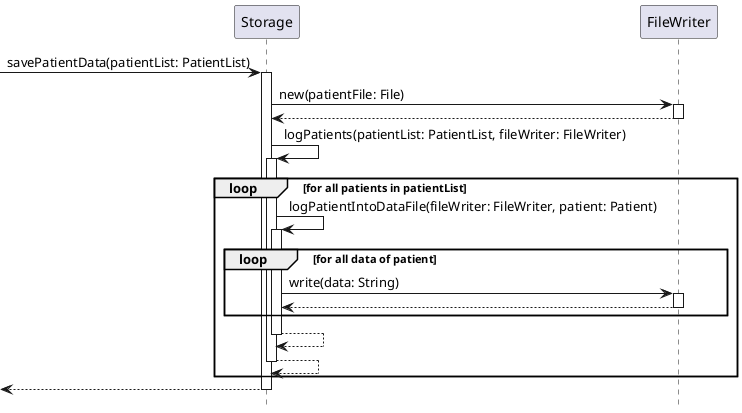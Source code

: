 @startuml
hide footbox

participant Storage as A
participant FileWriter as B

 -> A : savePatientData(patientList: PatientList)
activate A

A -> B: new(patientFile: File)
activate B
return
A -> A: logPatients(patientList: PatientList, fileWriter: FileWriter)
activate A
loop for all patients in patientList
A -> A: logPatientIntoDataFile(fileWriter: FileWriter, patient: Patient)
activate A
loop for all data of patient
A -> B: write(data: String)
activate B
return
end
return
return
end
return





@enduml